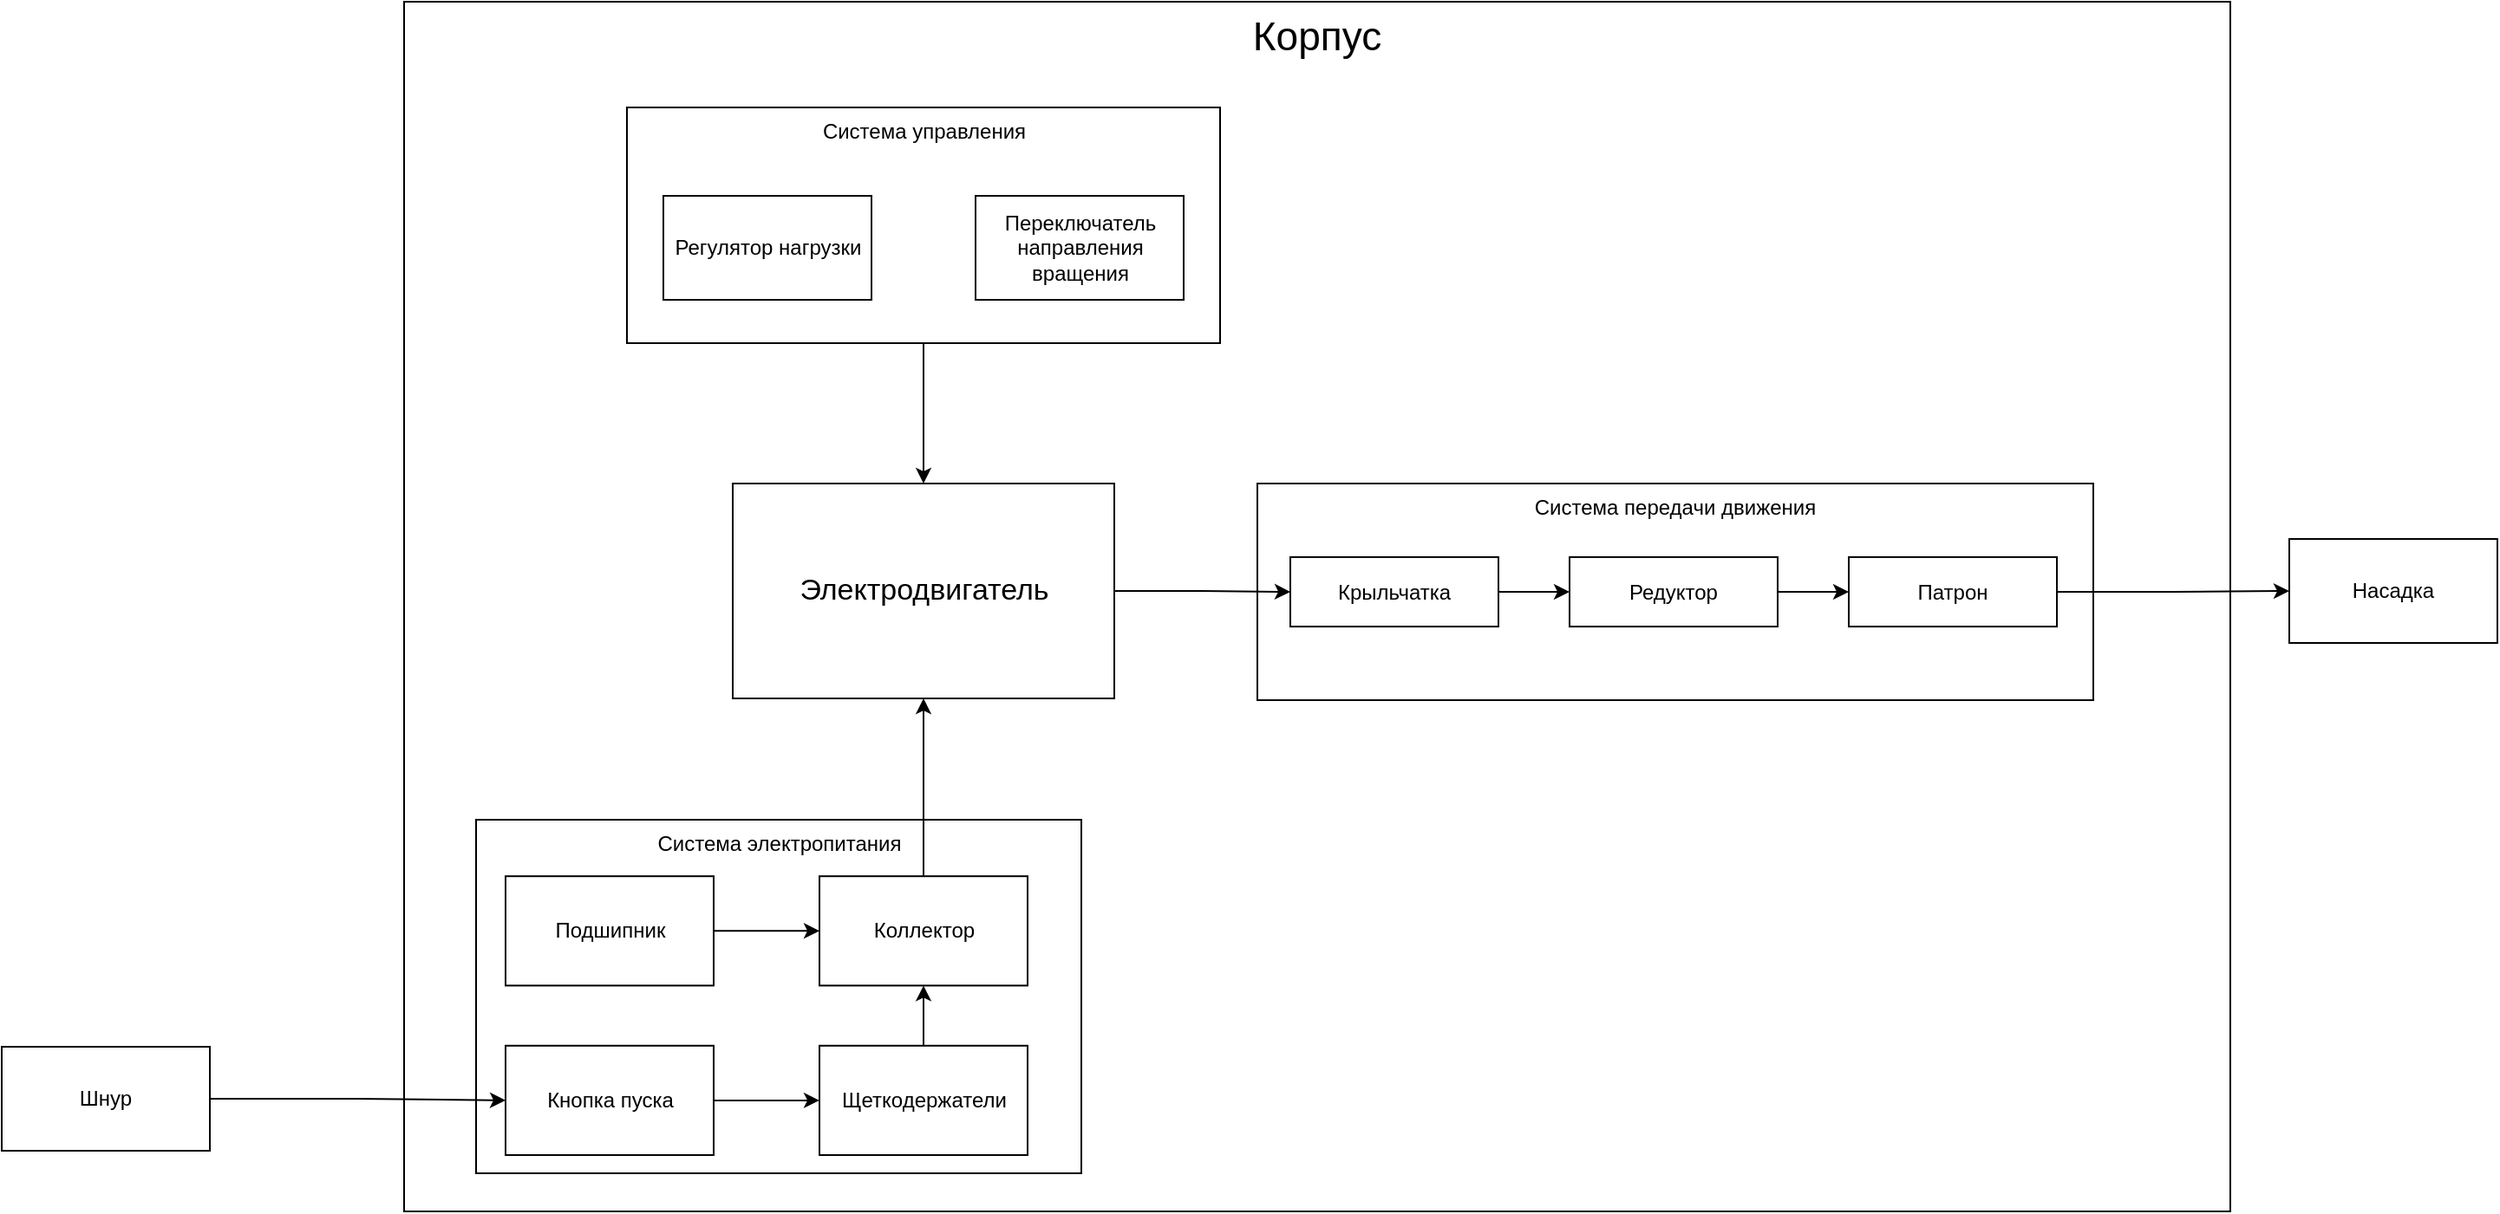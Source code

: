 <mxfile version="20.6.0" type="github">
  <diagram id="jZFZSMegm6beznA44UZG" name="Страница 1">
    <mxGraphModel dx="2178" dy="986" grid="0" gridSize="10" guides="1" tooltips="1" connect="1" arrows="1" fold="1" page="0" pageScale="1" pageWidth="827" pageHeight="1169" math="0" shadow="0">
      <root>
        <mxCell id="0" />
        <mxCell id="1" parent="0" />
        <mxCell id="m-ObI3ja5nDpz2vfm1fv-1" value="Корпус" style="rounded=0;whiteSpace=wrap;html=1;align=center;verticalAlign=top;fontSize=23;" vertex="1" parent="1">
          <mxGeometry x="200" y="220" width="1053" height="698" as="geometry" />
        </mxCell>
        <mxCell id="m-ObI3ja5nDpz2vfm1fv-3" value="Шнур" style="rounded=0;whiteSpace=wrap;html=1;" vertex="1" parent="1">
          <mxGeometry x="-32" y="823" width="120" height="60" as="geometry" />
        </mxCell>
        <mxCell id="m-ObI3ja5nDpz2vfm1fv-12" value="Электродвигатель" style="rounded=0;whiteSpace=wrap;html=1;fontSize=17;" vertex="1" parent="1">
          <mxGeometry x="389.5" y="498" width="220" height="124" as="geometry" />
        </mxCell>
        <mxCell id="m-ObI3ja5nDpz2vfm1fv-27" value="" style="group;fontSize=14;fontStyle=0" vertex="1" connectable="0" parent="1">
          <mxGeometry x="328.5" y="281" width="342" height="136" as="geometry" />
        </mxCell>
        <mxCell id="m-ObI3ja5nDpz2vfm1fv-24" value="Система управления" style="rounded=0;whiteSpace=wrap;html=1;verticalAlign=top;" vertex="1" parent="m-ObI3ja5nDpz2vfm1fv-27">
          <mxGeometry width="342" height="136" as="geometry" />
        </mxCell>
        <mxCell id="m-ObI3ja5nDpz2vfm1fv-25" value="Регулятор нагрузки" style="rounded=0;whiteSpace=wrap;html=1;" vertex="1" parent="m-ObI3ja5nDpz2vfm1fv-27">
          <mxGeometry x="21" y="51" width="120" height="60" as="geometry" />
        </mxCell>
        <mxCell id="m-ObI3ja5nDpz2vfm1fv-26" value="Переключатель направления вращения" style="rounded=0;whiteSpace=wrap;html=1;" vertex="1" parent="m-ObI3ja5nDpz2vfm1fv-27">
          <mxGeometry x="201" y="51" width="120" height="60" as="geometry" />
        </mxCell>
        <mxCell id="m-ObI3ja5nDpz2vfm1fv-29" value="" style="group" vertex="1" connectable="0" parent="1">
          <mxGeometry x="241.5" y="692" width="349" height="204" as="geometry" />
        </mxCell>
        <mxCell id="m-ObI3ja5nDpz2vfm1fv-28" value="Система электропитания" style="rounded=0;whiteSpace=wrap;html=1;verticalAlign=top;" vertex="1" parent="m-ObI3ja5nDpz2vfm1fv-29">
          <mxGeometry width="349" height="204" as="geometry" />
        </mxCell>
        <mxCell id="m-ObI3ja5nDpz2vfm1fv-6" value="Коллектор" style="rounded=0;whiteSpace=wrap;html=1;" vertex="1" parent="m-ObI3ja5nDpz2vfm1fv-29">
          <mxGeometry x="198" y="32.598" width="120" height="63.093" as="geometry" />
        </mxCell>
        <mxCell id="m-ObI3ja5nDpz2vfm1fv-40" style="edgeStyle=orthogonalEdgeStyle;rounded=0;orthogonalLoop=1;jettySize=auto;html=1;exitX=1;exitY=0.5;exitDx=0;exitDy=0;entryX=0;entryY=0.5;entryDx=0;entryDy=0;" edge="1" parent="m-ObI3ja5nDpz2vfm1fv-29" source="m-ObI3ja5nDpz2vfm1fv-7" target="m-ObI3ja5nDpz2vfm1fv-6">
          <mxGeometry relative="1" as="geometry" />
        </mxCell>
        <mxCell id="m-ObI3ja5nDpz2vfm1fv-7" value="Подшипник" style="rounded=0;whiteSpace=wrap;html=1;" vertex="1" parent="m-ObI3ja5nDpz2vfm1fv-29">
          <mxGeometry x="17" y="32.598" width="120" height="63.093" as="geometry" />
        </mxCell>
        <mxCell id="m-ObI3ja5nDpz2vfm1fv-38" style="edgeStyle=orthogonalEdgeStyle;rounded=0;orthogonalLoop=1;jettySize=auto;html=1;entryX=0;entryY=0.5;entryDx=0;entryDy=0;" edge="1" parent="m-ObI3ja5nDpz2vfm1fv-29" source="m-ObI3ja5nDpz2vfm1fv-2" target="m-ObI3ja5nDpz2vfm1fv-5">
          <mxGeometry relative="1" as="geometry" />
        </mxCell>
        <mxCell id="m-ObI3ja5nDpz2vfm1fv-2" value="Кнопка пуска" style="rounded=0;whiteSpace=wrap;html=1;" vertex="1" parent="m-ObI3ja5nDpz2vfm1fv-29">
          <mxGeometry x="17" y="130.392" width="120" height="63.093" as="geometry" />
        </mxCell>
        <mxCell id="m-ObI3ja5nDpz2vfm1fv-39" style="edgeStyle=orthogonalEdgeStyle;rounded=0;orthogonalLoop=1;jettySize=auto;html=1;entryX=0.5;entryY=1;entryDx=0;entryDy=0;" edge="1" parent="m-ObI3ja5nDpz2vfm1fv-29" source="m-ObI3ja5nDpz2vfm1fv-5" target="m-ObI3ja5nDpz2vfm1fv-6">
          <mxGeometry relative="1" as="geometry" />
        </mxCell>
        <mxCell id="m-ObI3ja5nDpz2vfm1fv-5" value="Щеткодержатели" style="rounded=0;whiteSpace=wrap;html=1;" vertex="1" parent="m-ObI3ja5nDpz2vfm1fv-29">
          <mxGeometry x="198" y="130.392" width="120" height="63.093" as="geometry" />
        </mxCell>
        <mxCell id="m-ObI3ja5nDpz2vfm1fv-35" value="" style="group;fontSize=15;" vertex="1" connectable="0" parent="1">
          <mxGeometry x="692" y="498" width="482" height="125" as="geometry" />
        </mxCell>
        <mxCell id="m-ObI3ja5nDpz2vfm1fv-34" value="Система передачи движения" style="rounded=0;whiteSpace=wrap;html=1;verticalAlign=top;" vertex="1" parent="m-ObI3ja5nDpz2vfm1fv-35">
          <mxGeometry width="482" height="125" as="geometry" />
        </mxCell>
        <mxCell id="m-ObI3ja5nDpz2vfm1fv-46" style="edgeStyle=orthogonalEdgeStyle;rounded=0;orthogonalLoop=1;jettySize=auto;html=1;" edge="1" parent="m-ObI3ja5nDpz2vfm1fv-35" source="m-ObI3ja5nDpz2vfm1fv-14" target="m-ObI3ja5nDpz2vfm1fv-15">
          <mxGeometry relative="1" as="geometry" />
        </mxCell>
        <mxCell id="m-ObI3ja5nDpz2vfm1fv-14" value="Крыльчатка" style="rounded=0;whiteSpace=wrap;html=1;" vertex="1" parent="m-ObI3ja5nDpz2vfm1fv-35">
          <mxGeometry x="19" y="42.447" width="120" height="40.107" as="geometry" />
        </mxCell>
        <mxCell id="m-ObI3ja5nDpz2vfm1fv-47" style="edgeStyle=orthogonalEdgeStyle;rounded=0;orthogonalLoop=1;jettySize=auto;html=1;" edge="1" parent="m-ObI3ja5nDpz2vfm1fv-35" source="m-ObI3ja5nDpz2vfm1fv-15" target="m-ObI3ja5nDpz2vfm1fv-22">
          <mxGeometry relative="1" as="geometry" />
        </mxCell>
        <mxCell id="m-ObI3ja5nDpz2vfm1fv-15" value="Редуктор" style="rounded=0;whiteSpace=wrap;html=1;" vertex="1" parent="m-ObI3ja5nDpz2vfm1fv-35">
          <mxGeometry x="180" y="42.447" width="120" height="40.107" as="geometry" />
        </mxCell>
        <mxCell id="m-ObI3ja5nDpz2vfm1fv-22" value="Патрон" style="rounded=0;whiteSpace=wrap;html=1;" vertex="1" parent="m-ObI3ja5nDpz2vfm1fv-35">
          <mxGeometry x="341" y="42.447" width="120" height="40.107" as="geometry" />
        </mxCell>
        <mxCell id="m-ObI3ja5nDpz2vfm1fv-37" style="edgeStyle=orthogonalEdgeStyle;rounded=0;orthogonalLoop=1;jettySize=auto;html=1;entryX=0;entryY=0.5;entryDx=0;entryDy=0;" edge="1" parent="1" source="m-ObI3ja5nDpz2vfm1fv-3" target="m-ObI3ja5nDpz2vfm1fv-2">
          <mxGeometry relative="1" as="geometry" />
        </mxCell>
        <mxCell id="m-ObI3ja5nDpz2vfm1fv-43" style="edgeStyle=orthogonalEdgeStyle;rounded=0;orthogonalLoop=1;jettySize=auto;html=1;exitX=0.5;exitY=0;exitDx=0;exitDy=0;entryX=0.5;entryY=1;entryDx=0;entryDy=0;" edge="1" parent="1" source="m-ObI3ja5nDpz2vfm1fv-6" target="m-ObI3ja5nDpz2vfm1fv-12">
          <mxGeometry relative="1" as="geometry" />
        </mxCell>
        <mxCell id="m-ObI3ja5nDpz2vfm1fv-44" style="edgeStyle=orthogonalEdgeStyle;rounded=0;orthogonalLoop=1;jettySize=auto;html=1;entryX=0.5;entryY=0;entryDx=0;entryDy=0;" edge="1" parent="1" source="m-ObI3ja5nDpz2vfm1fv-24" target="m-ObI3ja5nDpz2vfm1fv-12">
          <mxGeometry relative="1" as="geometry" />
        </mxCell>
        <mxCell id="m-ObI3ja5nDpz2vfm1fv-48" value="Насадка" style="rounded=0;whiteSpace=wrap;html=1;" vertex="1" parent="1">
          <mxGeometry x="1287" y="530" width="120" height="60" as="geometry" />
        </mxCell>
        <mxCell id="m-ObI3ja5nDpz2vfm1fv-49" style="edgeStyle=orthogonalEdgeStyle;rounded=0;orthogonalLoop=1;jettySize=auto;html=1;entryX=0;entryY=0.5;entryDx=0;entryDy=0;" edge="1" parent="1" source="m-ObI3ja5nDpz2vfm1fv-22" target="m-ObI3ja5nDpz2vfm1fv-48">
          <mxGeometry relative="1" as="geometry" />
        </mxCell>
        <mxCell id="m-ObI3ja5nDpz2vfm1fv-45" style="edgeStyle=orthogonalEdgeStyle;rounded=0;orthogonalLoop=1;jettySize=auto;html=1;entryX=0;entryY=0.5;entryDx=0;entryDy=0;" edge="1" parent="1" source="m-ObI3ja5nDpz2vfm1fv-12" target="m-ObI3ja5nDpz2vfm1fv-14">
          <mxGeometry relative="1" as="geometry" />
        </mxCell>
      </root>
    </mxGraphModel>
  </diagram>
</mxfile>

